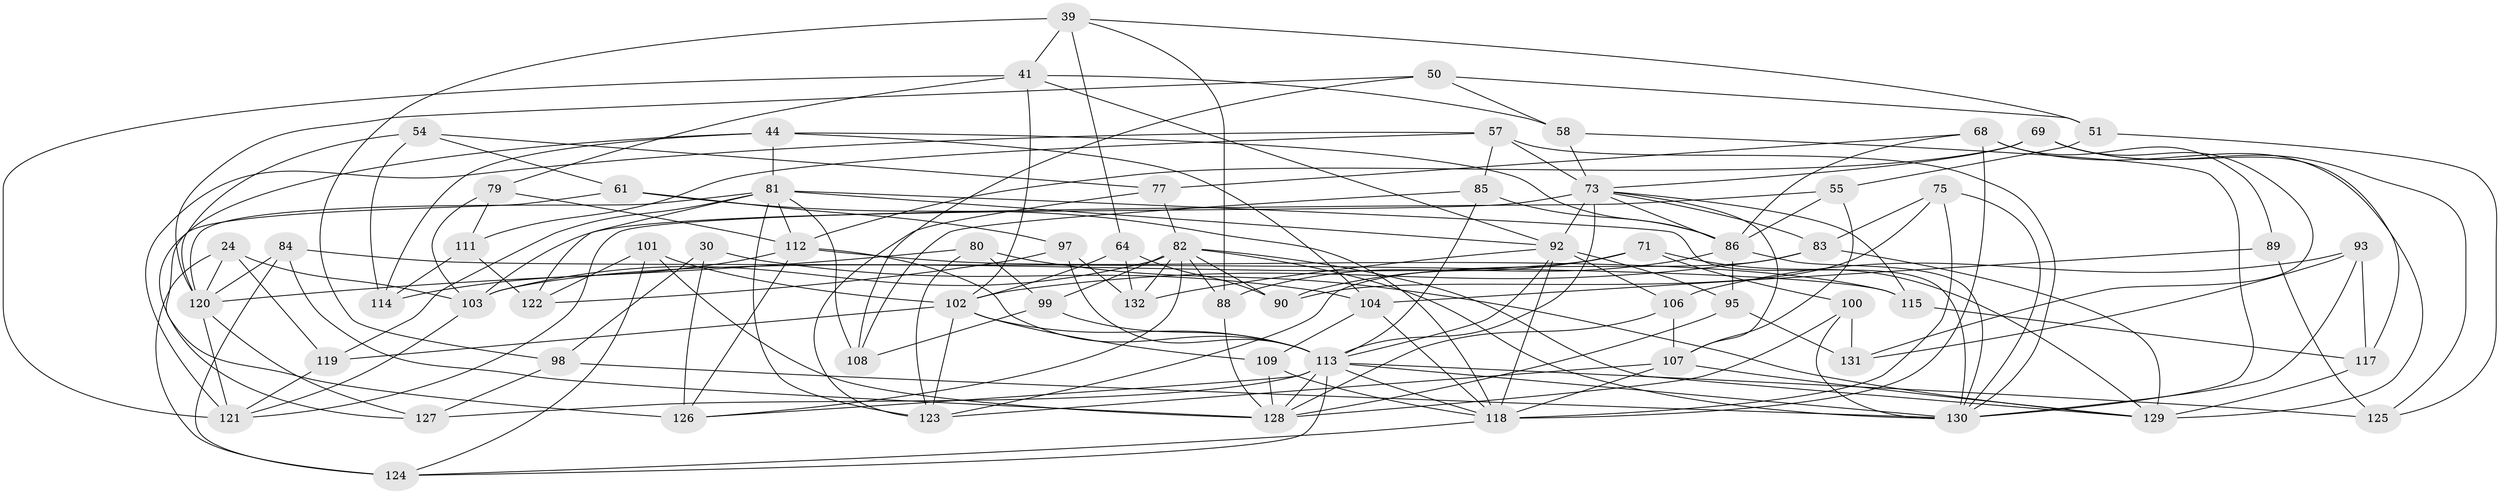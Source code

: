 // original degree distribution, {4: 1.0}
// Generated by graph-tools (version 1.1) at 2025/58/03/09/25 04:58:50]
// undirected, 66 vertices, 172 edges
graph export_dot {
graph [start="1"]
  node [color=gray90,style=filled];
  24 [super="+5"];
  30;
  39 [super="+37"];
  41 [super="+6+15+19"];
  44 [super="+14"];
  50;
  51;
  54;
  55;
  57 [super="+10+47"];
  58;
  61;
  64;
  68 [super="+53"];
  69 [super="+59"];
  71;
  73 [super="+67"];
  75;
  77;
  79;
  80;
  81 [super="+16"];
  82 [super="+8+62+46"];
  83 [super="+70"];
  84;
  85;
  86 [super="+45"];
  88;
  89;
  90;
  92 [super="+27+63+65"];
  93;
  95;
  97;
  98;
  99;
  100;
  101;
  102 [super="+48+91"];
  103 [super="+9+94"];
  104 [super="+23"];
  106;
  107 [super="+105"];
  108;
  109;
  111;
  112 [super="+22+60"];
  113 [super="+56+18+72+110"];
  114;
  115;
  117;
  118 [super="+49+74"];
  119;
  120 [super="+32+34"];
  121 [super="+87+38"];
  122;
  123 [super="+96"];
  124 [super="+52"];
  125;
  126 [super="+4"];
  127;
  128 [super="+40"];
  129 [super="+25+28"];
  130 [super="+116+76"];
  131;
  132;
  24 -- 103 [weight=2];
  24 -- 119;
  24 -- 124 [weight=2];
  24 -- 120;
  30 -- 98;
  30 -- 126 [weight=2];
  30 -- 104;
  39 -- 41 [weight=2];
  39 -- 51;
  39 -- 64;
  39 -- 88;
  39 -- 98;
  41 -- 79;
  41 -- 121 [weight=2];
  41 -- 102 [weight=2];
  41 -- 58;
  41 -- 92 [weight=2];
  44 -- 114;
  44 -- 81 [weight=2];
  44 -- 126;
  44 -- 104;
  44 -- 86;
  50 -- 108;
  50 -- 58;
  50 -- 120;
  50 -- 51;
  51 -- 125;
  51 -- 55;
  54 -- 114;
  54 -- 61;
  54 -- 77;
  54 -- 120;
  55 -- 86;
  55 -- 121;
  55 -- 107;
  57 -- 121 [weight=2];
  57 -- 73 [weight=2];
  57 -- 85;
  57 -- 111;
  57 -- 130 [weight=2];
  58 -- 73;
  58 -- 130;
  61 -- 127;
  61 -- 97;
  61 -- 118;
  64 -- 132;
  64 -- 90;
  64 -- 102;
  68 -- 129 [weight=2];
  68 -- 86;
  68 -- 89;
  68 -- 77;
  68 -- 118;
  69 -- 125;
  69 -- 73;
  69 -- 112 [weight=2];
  69 -- 117;
  69 -- 131;
  71 -- 88;
  71 -- 100;
  71 -- 103;
  71 -- 129;
  73 -- 103 [weight=2];
  73 -- 107 [weight=2];
  73 -- 83;
  73 -- 115;
  73 -- 92 [weight=2];
  73 -- 86;
  73 -- 113;
  75 -- 130;
  75 -- 90;
  75 -- 83;
  75 -- 118;
  77 -- 82;
  77 -- 123;
  79 -- 111;
  79 -- 103;
  79 -- 112;
  80 -- 99;
  80 -- 123;
  80 -- 120;
  80 -- 129;
  81 -- 130 [weight=2];
  81 -- 108;
  81 -- 119;
  81 -- 122;
  81 -- 123 [weight=2];
  81 -- 112;
  81 -- 92;
  81 -- 120;
  82 -- 132;
  82 -- 90;
  82 -- 88;
  82 -- 99;
  82 -- 103;
  82 -- 130 [weight=2];
  82 -- 129;
  82 -- 126;
  83 -- 129;
  83 -- 102;
  83 -- 123 [weight=2];
  84 -- 115;
  84 -- 124;
  84 -- 128;
  84 -- 120;
  85 -- 108;
  85 -- 86;
  85 -- 113;
  86 -- 95;
  86 -- 90;
  86 -- 130;
  88 -- 128;
  89 -- 125;
  89 -- 104 [weight=2];
  92 -- 95;
  92 -- 106;
  92 -- 132;
  92 -- 113;
  92 -- 118;
  93 -- 106;
  93 -- 131;
  93 -- 117;
  93 -- 130;
  95 -- 128;
  95 -- 131;
  97 -- 122;
  97 -- 132;
  97 -- 113;
  98 -- 127;
  98 -- 130;
  99 -- 108;
  99 -- 113;
  100 -- 131;
  100 -- 128;
  100 -- 130;
  101 -- 122;
  101 -- 124;
  101 -- 128;
  101 -- 102;
  102 -- 113 [weight=4];
  102 -- 119;
  102 -- 109;
  102 -- 123;
  103 -- 121;
  104 -- 109;
  104 -- 118;
  106 -- 128;
  106 -- 107;
  107 -- 129;
  107 -- 123;
  107 -- 118 [weight=2];
  109 -- 118;
  109 -- 128;
  111 -- 122;
  111 -- 114;
  112 -- 115;
  112 -- 113;
  112 -- 114;
  112 -- 126;
  113 -- 126;
  113 -- 124;
  113 -- 130 [weight=2];
  113 -- 127;
  113 -- 118;
  113 -- 128;
  113 -- 125;
  115 -- 117;
  117 -- 129;
  118 -- 124;
  119 -- 121;
  120 -- 121;
  120 -- 127;
}
